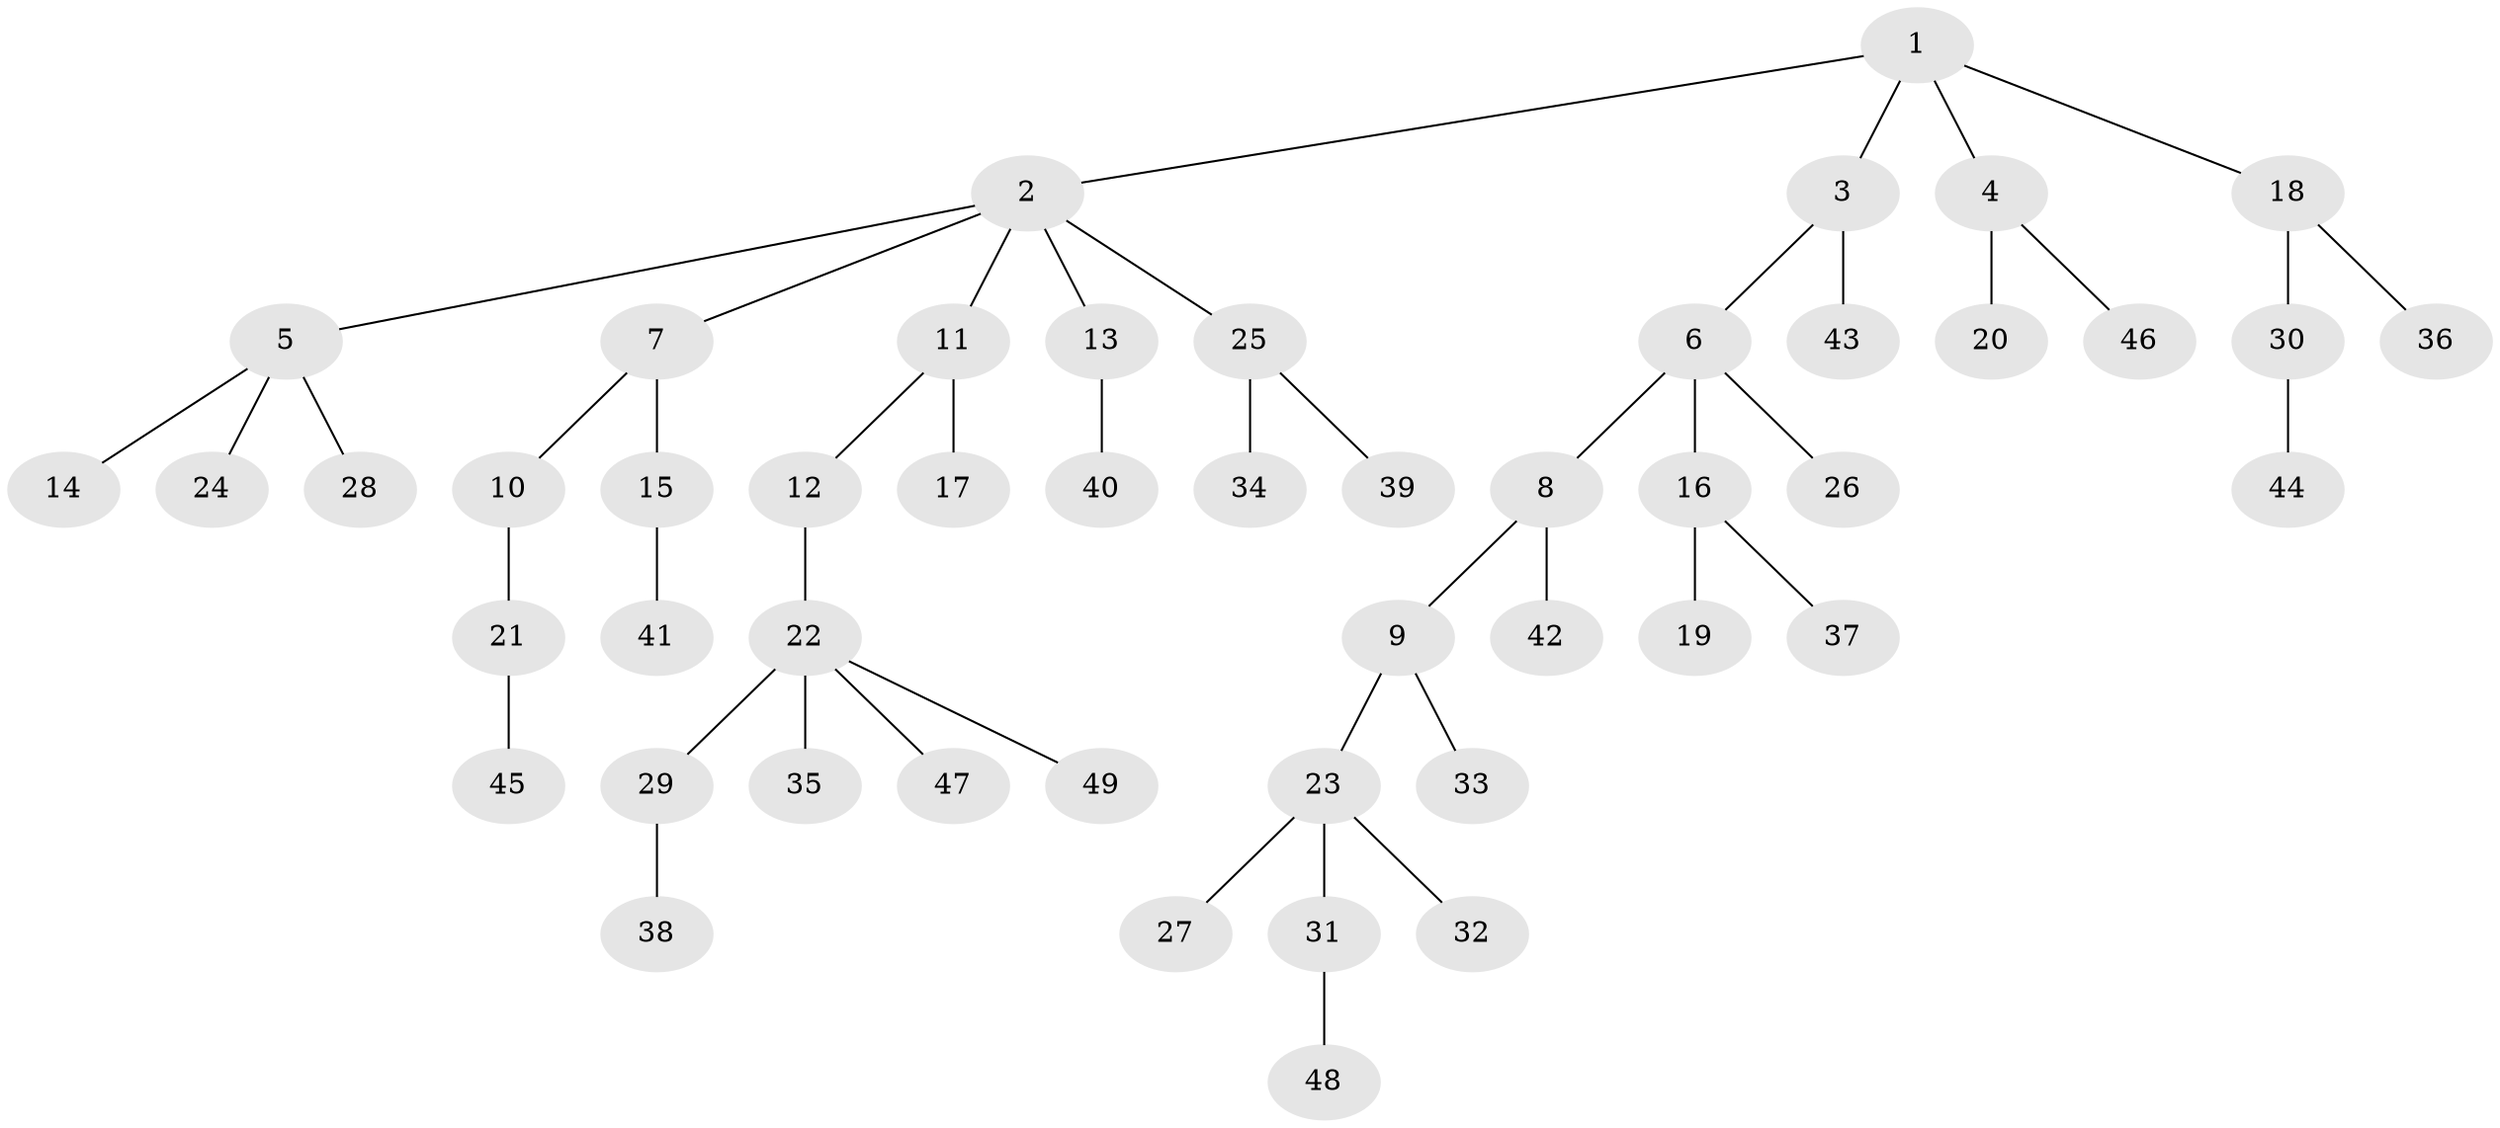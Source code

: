 // original degree distribution, {5: 0.0425531914893617, 7: 0.010638297872340425, 3: 0.11702127659574468, 4: 0.0851063829787234, 2: 0.2553191489361702, 1: 0.48936170212765956}
// Generated by graph-tools (version 1.1) at 2025/36/03/09/25 02:36:49]
// undirected, 49 vertices, 48 edges
graph export_dot {
graph [start="1"]
  node [color=gray90,style=filled];
  1;
  2;
  3;
  4;
  5;
  6;
  7;
  8;
  9;
  10;
  11;
  12;
  13;
  14;
  15;
  16;
  17;
  18;
  19;
  20;
  21;
  22;
  23;
  24;
  25;
  26;
  27;
  28;
  29;
  30;
  31;
  32;
  33;
  34;
  35;
  36;
  37;
  38;
  39;
  40;
  41;
  42;
  43;
  44;
  45;
  46;
  47;
  48;
  49;
  1 -- 2 [weight=1.0];
  1 -- 3 [weight=1.0];
  1 -- 4 [weight=1.0];
  1 -- 18 [weight=1.0];
  2 -- 5 [weight=1.0];
  2 -- 7 [weight=1.0];
  2 -- 11 [weight=1.0];
  2 -- 13 [weight=1.0];
  2 -- 25 [weight=1.0];
  3 -- 6 [weight=1.0];
  3 -- 43 [weight=1.0];
  4 -- 20 [weight=1.0];
  4 -- 46 [weight=1.0];
  5 -- 14 [weight=1.0];
  5 -- 24 [weight=1.0];
  5 -- 28 [weight=1.0];
  6 -- 8 [weight=1.0];
  6 -- 16 [weight=1.0];
  6 -- 26 [weight=2.0];
  7 -- 10 [weight=1.0];
  7 -- 15 [weight=2.0];
  8 -- 9 [weight=1.0];
  8 -- 42 [weight=1.0];
  9 -- 23 [weight=1.0];
  9 -- 33 [weight=1.0];
  10 -- 21 [weight=1.0];
  11 -- 12 [weight=1.0];
  11 -- 17 [weight=1.0];
  12 -- 22 [weight=2.0];
  13 -- 40 [weight=2.0];
  15 -- 41 [weight=1.0];
  16 -- 19 [weight=1.0];
  16 -- 37 [weight=1.0];
  18 -- 30 [weight=1.0];
  18 -- 36 [weight=1.0];
  21 -- 45 [weight=1.0];
  22 -- 29 [weight=1.0];
  22 -- 35 [weight=1.0];
  22 -- 47 [weight=1.0];
  22 -- 49 [weight=1.0];
  23 -- 27 [weight=1.0];
  23 -- 31 [weight=1.0];
  23 -- 32 [weight=1.0];
  25 -- 34 [weight=1.0];
  25 -- 39 [weight=1.0];
  29 -- 38 [weight=2.0];
  30 -- 44 [weight=1.0];
  31 -- 48 [weight=1.0];
}
